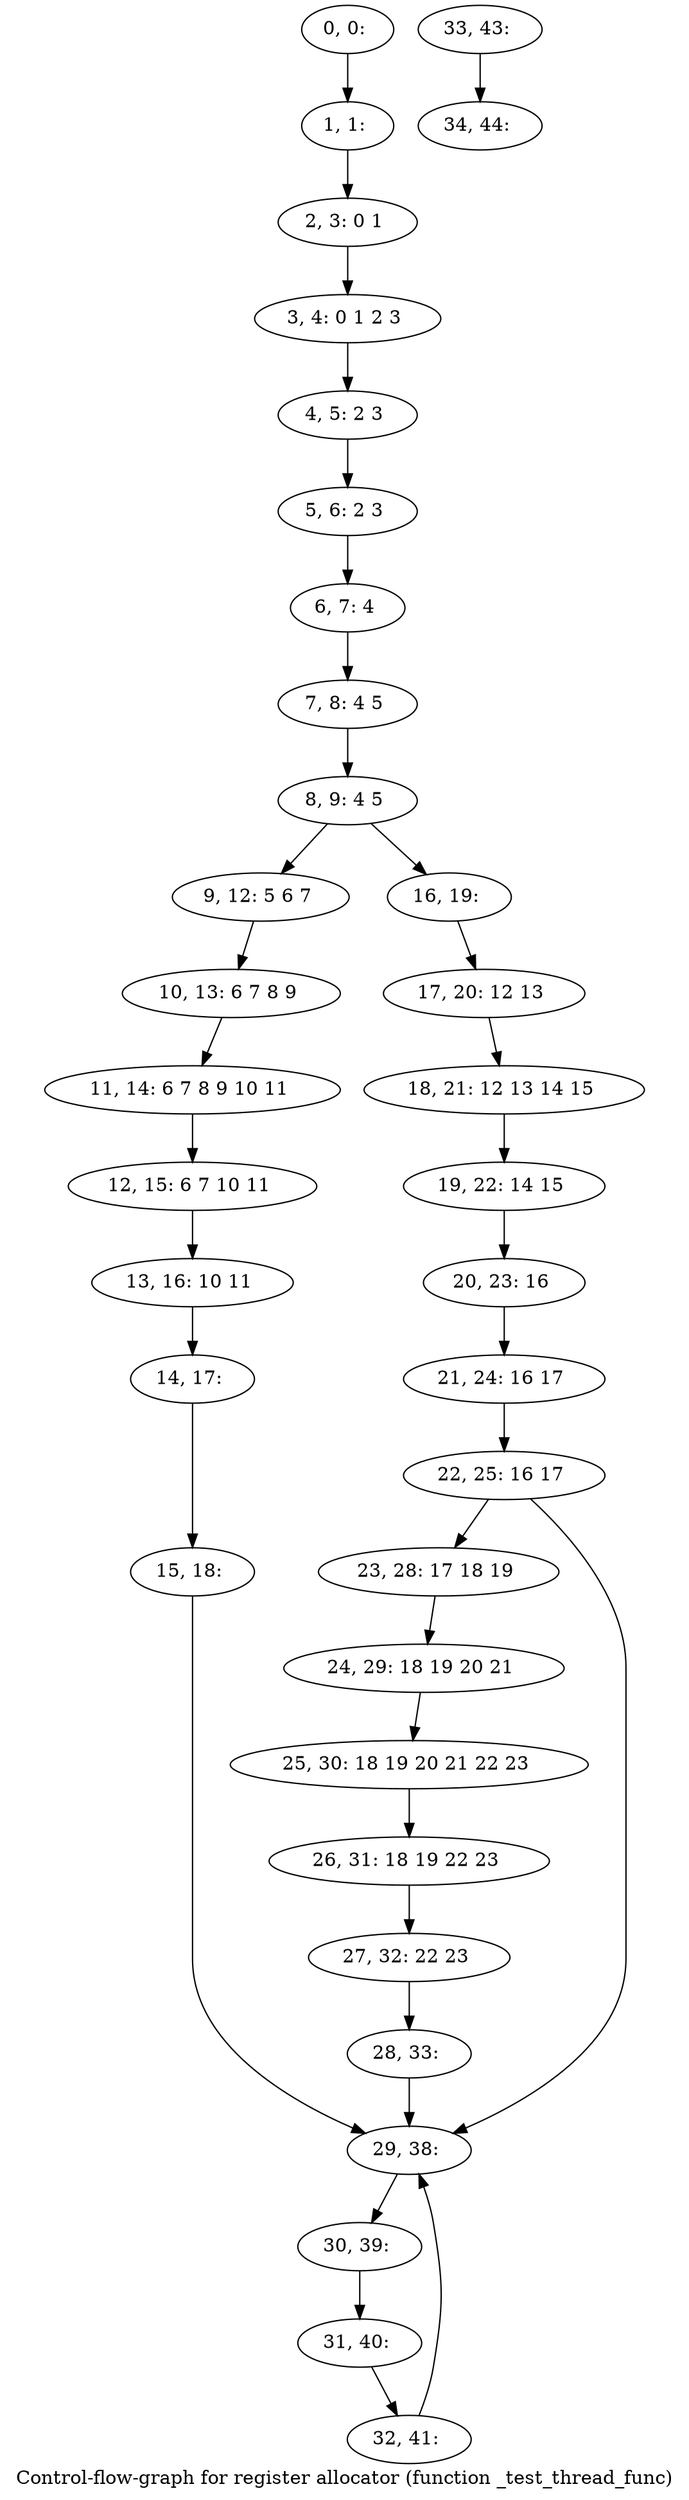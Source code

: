 digraph G {
graph [label="Control-flow-graph for register allocator (function _test_thread_func)"]
0[label="0, 0: "];
1[label="1, 1: "];
2[label="2, 3: 0 1 "];
3[label="3, 4: 0 1 2 3 "];
4[label="4, 5: 2 3 "];
5[label="5, 6: 2 3 "];
6[label="6, 7: 4 "];
7[label="7, 8: 4 5 "];
8[label="8, 9: 4 5 "];
9[label="9, 12: 5 6 7 "];
10[label="10, 13: 6 7 8 9 "];
11[label="11, 14: 6 7 8 9 10 11 "];
12[label="12, 15: 6 7 10 11 "];
13[label="13, 16: 10 11 "];
14[label="14, 17: "];
15[label="15, 18: "];
16[label="16, 19: "];
17[label="17, 20: 12 13 "];
18[label="18, 21: 12 13 14 15 "];
19[label="19, 22: 14 15 "];
20[label="20, 23: 16 "];
21[label="21, 24: 16 17 "];
22[label="22, 25: 16 17 "];
23[label="23, 28: 17 18 19 "];
24[label="24, 29: 18 19 20 21 "];
25[label="25, 30: 18 19 20 21 22 23 "];
26[label="26, 31: 18 19 22 23 "];
27[label="27, 32: 22 23 "];
28[label="28, 33: "];
29[label="29, 38: "];
30[label="30, 39: "];
31[label="31, 40: "];
32[label="32, 41: "];
33[label="33, 43: "];
34[label="34, 44: "];
0->1 ;
1->2 ;
2->3 ;
3->4 ;
4->5 ;
5->6 ;
6->7 ;
7->8 ;
8->9 ;
8->16 ;
9->10 ;
10->11 ;
11->12 ;
12->13 ;
13->14 ;
14->15 ;
15->29 ;
16->17 ;
17->18 ;
18->19 ;
19->20 ;
20->21 ;
21->22 ;
22->23 ;
22->29 ;
23->24 ;
24->25 ;
25->26 ;
26->27 ;
27->28 ;
28->29 ;
29->30 ;
30->31 ;
31->32 ;
32->29 ;
33->34 ;
}
